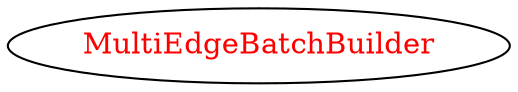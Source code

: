 digraph dependencyGraph {
 concentrate=true;
 ranksep="2.0";
 rankdir="LR"; 
 splines="ortho";
"MultiEdgeBatchBuilder" [fontcolor="red"];
}